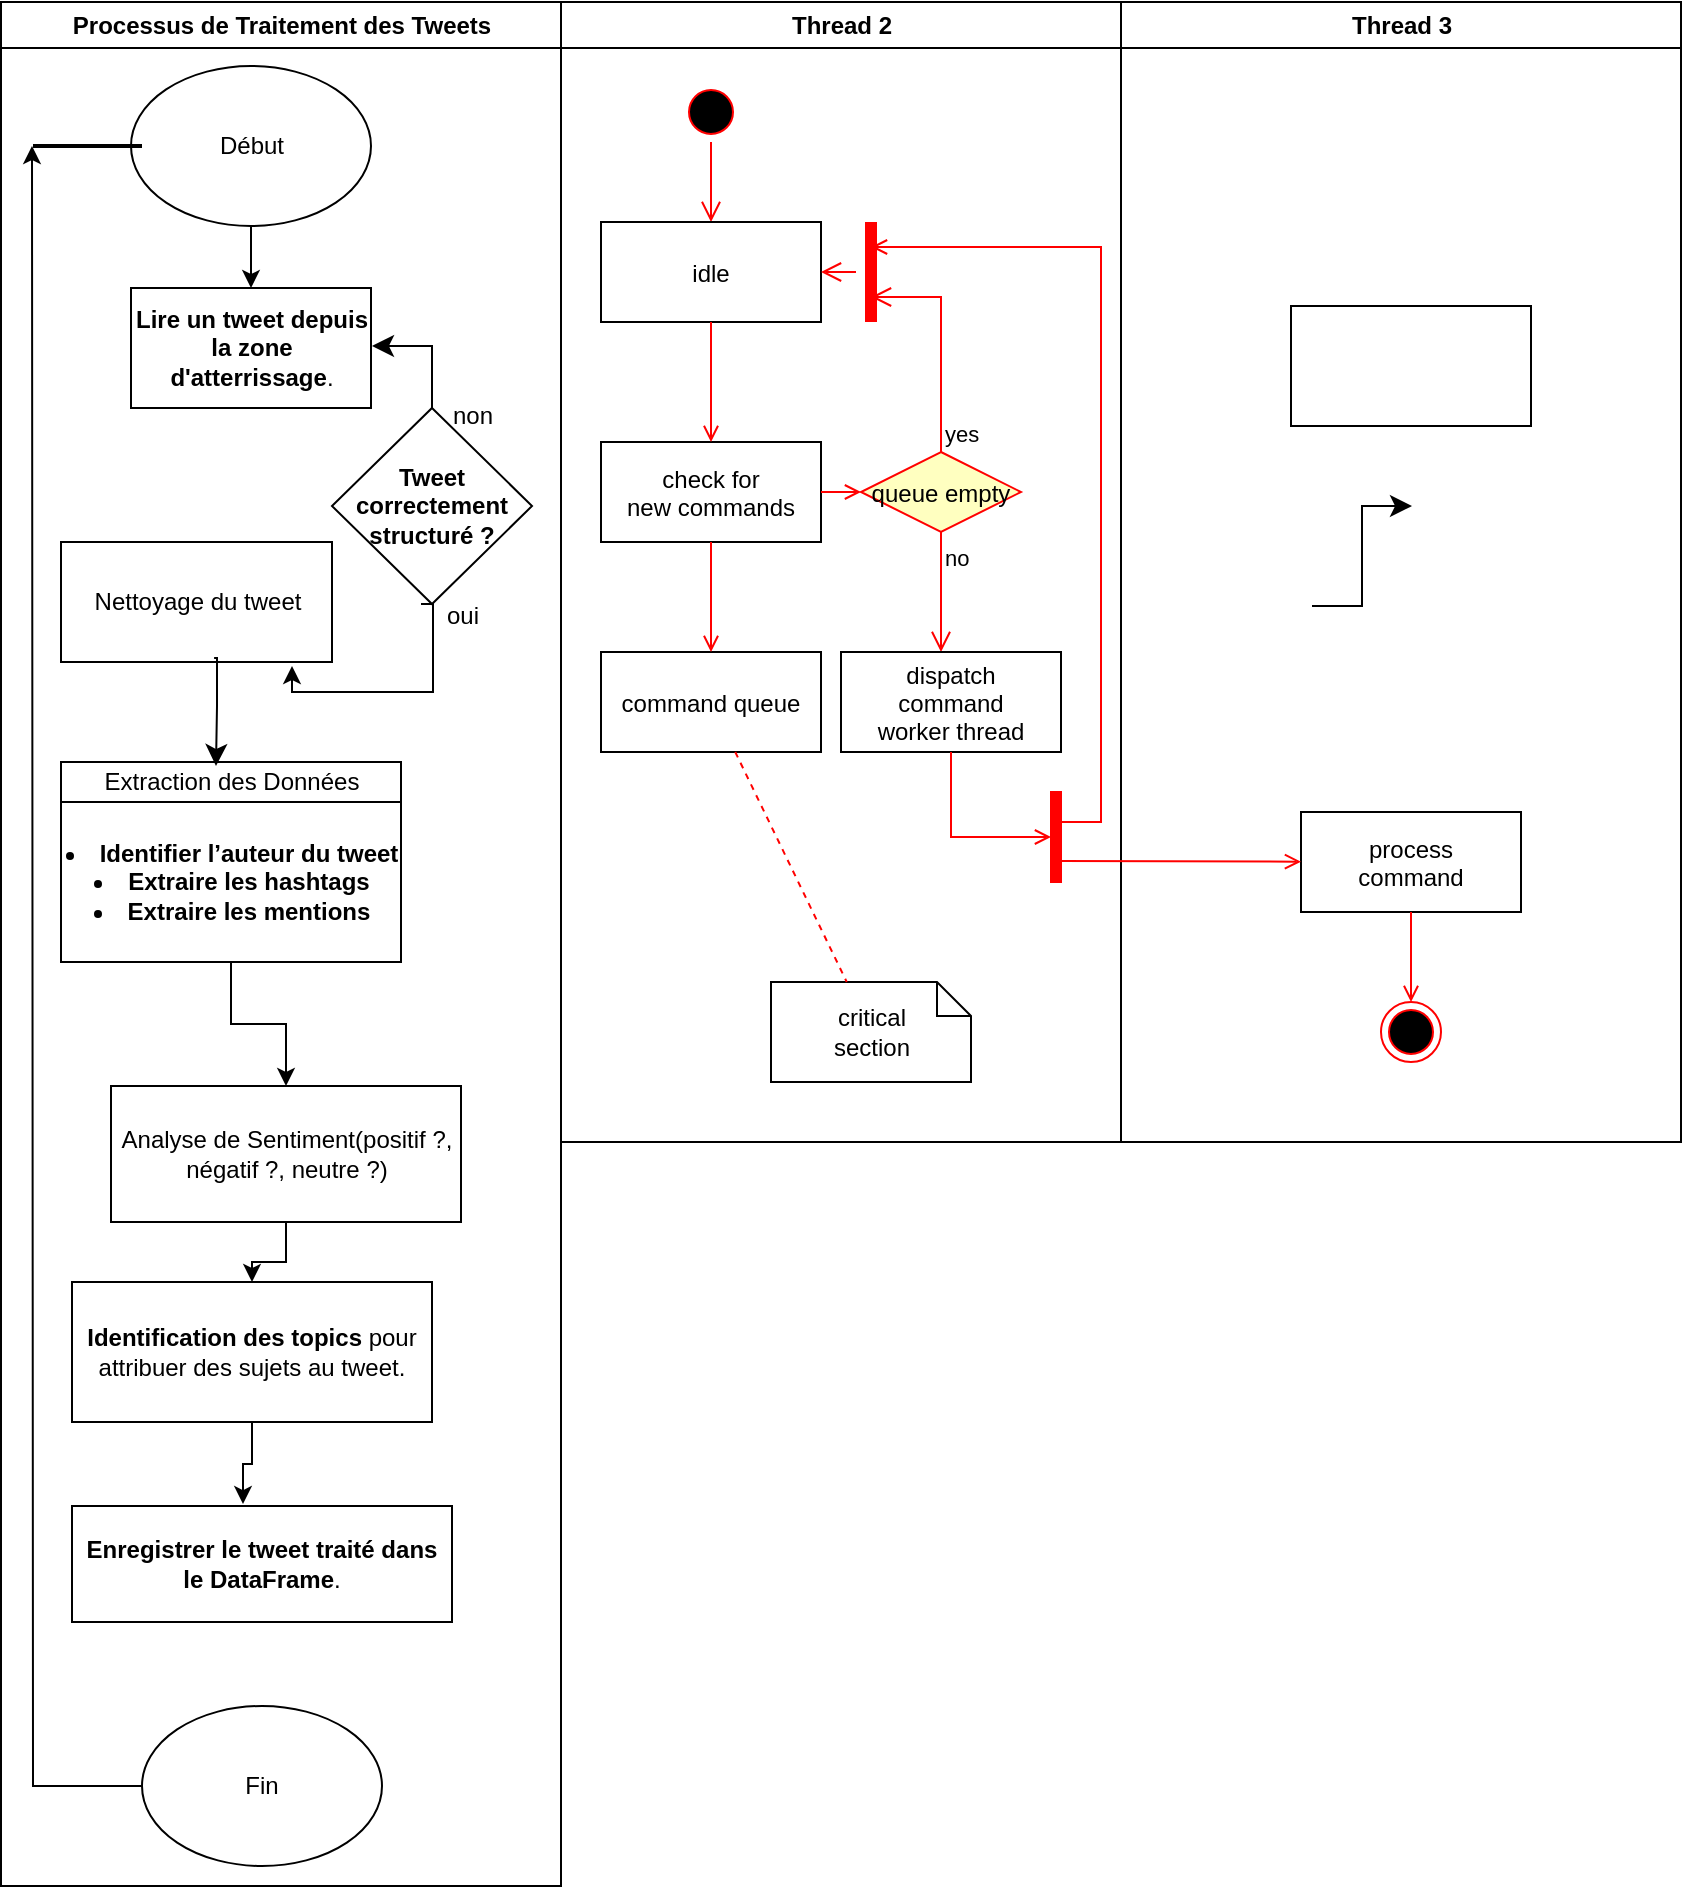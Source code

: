 <mxfile version="24.8.3">
  <diagram name="Page-1" id="e7e014a7-5840-1c2e-5031-d8a46d1fe8dd">
    <mxGraphModel dx="1195" dy="650" grid="1" gridSize="10" guides="1" tooltips="1" connect="1" arrows="1" fold="1" page="1" pageScale="1" pageWidth="1169" pageHeight="826" background="none" math="0" shadow="0">
      <root>
        <mxCell id="0" />
        <mxCell id="1" parent="0" />
        <mxCell id="2" value="Processus de Traitement des Tweets" style="swimlane;whiteSpace=wrap" parent="1" vertex="1">
          <mxGeometry x="164.5" y="128" width="280" height="942" as="geometry" />
        </mxCell>
        <mxCell id="obNz4sW9q6NuTTQlPOyx-42" style="edgeStyle=orthogonalEdgeStyle;rounded=0;orthogonalLoop=1;jettySize=auto;html=1;exitX=0;exitY=0.3;exitDx=0;exitDy=0;exitPerimeter=0;" edge="1" parent="2" source="obNz4sW9q6NuTTQlPOyx-46">
          <mxGeometry relative="1" as="geometry">
            <mxPoint x="215.5" y="322" as="sourcePoint" />
            <mxPoint x="145.5" y="332" as="targetPoint" />
            <Array as="points">
              <mxPoint x="216" y="345" />
              <mxPoint x="146" y="345" />
            </Array>
          </mxGeometry>
        </mxCell>
        <mxCell id="obNz4sW9q6NuTTQlPOyx-60" style="edgeStyle=orthogonalEdgeStyle;rounded=0;orthogonalLoop=1;jettySize=auto;html=1;exitX=0.5;exitY=1;exitDx=0;exitDy=0;entryX=0.5;entryY=0;entryDx=0;entryDy=0;" edge="1" parent="2" source="obNz4sW9q6NuTTQlPOyx-41" target="obNz4sW9q6NuTTQlPOyx-43">
          <mxGeometry relative="1" as="geometry" />
        </mxCell>
        <mxCell id="obNz4sW9q6NuTTQlPOyx-41" value="Début" style="ellipse;whiteSpace=wrap;html=1;" vertex="1" parent="2">
          <mxGeometry x="65" y="32" width="120" height="80" as="geometry" />
        </mxCell>
        <mxCell id="obNz4sW9q6NuTTQlPOyx-43" value="&lt;strong&gt;Lire un tweet depuis la zone d&#39;atterrissage&lt;/strong&gt;." style="rounded=0;whiteSpace=wrap;html=1;" vertex="1" parent="2">
          <mxGeometry x="65" y="143" width="120" height="60" as="geometry" />
        </mxCell>
        <mxCell id="obNz4sW9q6NuTTQlPOyx-44" value="&lt;strong&gt;Tweet correctement structuré ?&lt;/strong&gt;" style="rhombus;whiteSpace=wrap;html=1;" vertex="1" parent="2">
          <mxGeometry x="165.5" y="203" width="100" height="98" as="geometry" />
        </mxCell>
        <mxCell id="obNz4sW9q6NuTTQlPOyx-45" value="Nettoyage du tweet" style="rounded=0;whiteSpace=wrap;html=1;" vertex="1" parent="2">
          <mxGeometry x="30" y="270" width="135.5" height="60" as="geometry" />
        </mxCell>
        <mxCell id="obNz4sW9q6NuTTQlPOyx-46" value="oui" style="text;html=1;align=center;verticalAlign=middle;resizable=0;points=[];autosize=1;strokeColor=none;fillColor=none;" vertex="1" parent="2">
          <mxGeometry x="210" y="292" width="40" height="30" as="geometry" />
        </mxCell>
        <mxCell id="obNz4sW9q6NuTTQlPOyx-47" value="" style="edgeStyle=elbowEdgeStyle;elbow=vertical;endArrow=classic;html=1;curved=0;rounded=0;endSize=8;startSize=8;exitX=0.5;exitY=0;exitDx=0;exitDy=0;" edge="1" parent="2" source="obNz4sW9q6NuTTQlPOyx-44">
          <mxGeometry width="50" height="50" relative="1" as="geometry">
            <mxPoint x="215.5" y="212" as="sourcePoint" />
            <mxPoint x="185.5" y="172" as="targetPoint" />
            <Array as="points">
              <mxPoint x="226" y="172" />
            </Array>
          </mxGeometry>
        </mxCell>
        <mxCell id="obNz4sW9q6NuTTQlPOyx-48" value="non" style="text;html=1;align=center;verticalAlign=middle;resizable=0;points=[];autosize=1;strokeColor=none;fillColor=none;" vertex="1" parent="2">
          <mxGeometry x="215.5" y="192" width="40" height="30" as="geometry" />
        </mxCell>
        <mxCell id="obNz4sW9q6NuTTQlPOyx-50" value="Extraction des Données" style="rounded=0;whiteSpace=wrap;html=1;" vertex="1" parent="2">
          <mxGeometry x="30" y="380" width="170" height="20" as="geometry" />
        </mxCell>
        <mxCell id="obNz4sW9q6NuTTQlPOyx-52" value="" style="edgeStyle=segmentEdgeStyle;endArrow=classic;html=1;curved=0;rounded=0;endSize=8;startSize=8;exitX=0.565;exitY=0.967;exitDx=0;exitDy=0;exitPerimeter=0;" edge="1" parent="2" source="obNz4sW9q6NuTTQlPOyx-45">
          <mxGeometry width="50" height="50" relative="1" as="geometry">
            <mxPoint x="87.5" y="342" as="sourcePoint" />
            <mxPoint x="107.5" y="382" as="targetPoint" />
            <Array as="points">
              <mxPoint x="108" y="328" />
              <mxPoint x="108" y="352" />
            </Array>
          </mxGeometry>
        </mxCell>
        <mxCell id="obNz4sW9q6NuTTQlPOyx-59" style="edgeStyle=orthogonalEdgeStyle;rounded=0;orthogonalLoop=1;jettySize=auto;html=1;exitX=0.5;exitY=1;exitDx=0;exitDy=0;entryX=0.5;entryY=0;entryDx=0;entryDy=0;" edge="1" parent="2" source="obNz4sW9q6NuTTQlPOyx-55" target="obNz4sW9q6NuTTQlPOyx-56">
          <mxGeometry relative="1" as="geometry" />
        </mxCell>
        <mxCell id="obNz4sW9q6NuTTQlPOyx-55" value="&lt;li&gt;&lt;strong&gt;Identifier l’auteur du tweet&lt;/strong&gt;&lt;/li&gt;&lt;li&gt;&lt;strong&gt;Extraire les hashtags&lt;/strong&gt;&lt;/li&gt;&lt;li&gt;&lt;strong&gt;Extraire les mentions&lt;/strong&gt;&lt;/li&gt;" style="rounded=0;whiteSpace=wrap;html=1;" vertex="1" parent="2">
          <mxGeometry x="30" y="400" width="170" height="80" as="geometry" />
        </mxCell>
        <mxCell id="obNz4sW9q6NuTTQlPOyx-62" style="edgeStyle=orthogonalEdgeStyle;rounded=0;orthogonalLoop=1;jettySize=auto;html=1;entryX=0.5;entryY=0;entryDx=0;entryDy=0;" edge="1" parent="2" source="obNz4sW9q6NuTTQlPOyx-56" target="obNz4sW9q6NuTTQlPOyx-61">
          <mxGeometry relative="1" as="geometry" />
        </mxCell>
        <mxCell id="obNz4sW9q6NuTTQlPOyx-56" value="Analyse de Sentiment(positif ?, négatif ?, neutre ?)" style="rounded=0;whiteSpace=wrap;html=1;" vertex="1" parent="2">
          <mxGeometry x="55" y="542" width="175" height="68" as="geometry" />
        </mxCell>
        <mxCell id="obNz4sW9q6NuTTQlPOyx-61" value="&lt;strong&gt;Identification des topics&lt;/strong&gt; pour attribuer des sujets au tweet." style="rounded=0;whiteSpace=wrap;html=1;" vertex="1" parent="2">
          <mxGeometry x="35.5" y="640" width="180" height="70" as="geometry" />
        </mxCell>
        <mxCell id="obNz4sW9q6NuTTQlPOyx-63" value="&lt;strong&gt;Enregistrer le tweet traité dans le DataFrame&lt;/strong&gt;." style="rounded=0;whiteSpace=wrap;html=1;" vertex="1" parent="2">
          <mxGeometry x="35.5" y="752" width="190" height="58" as="geometry" />
        </mxCell>
        <mxCell id="obNz4sW9q6NuTTQlPOyx-65" style="edgeStyle=orthogonalEdgeStyle;rounded=0;orthogonalLoop=1;jettySize=auto;html=1;entryX=0.45;entryY=-0.017;entryDx=0;entryDy=0;entryPerimeter=0;" edge="1" parent="2" source="obNz4sW9q6NuTTQlPOyx-61" target="obNz4sW9q6NuTTQlPOyx-63">
          <mxGeometry relative="1" as="geometry" />
        </mxCell>
        <mxCell id="obNz4sW9q6NuTTQlPOyx-68" style="edgeStyle=orthogonalEdgeStyle;rounded=0;orthogonalLoop=1;jettySize=auto;html=1;" edge="1" parent="2" source="obNz4sW9q6NuTTQlPOyx-67">
          <mxGeometry relative="1" as="geometry">
            <mxPoint x="15.5" y="72" as="targetPoint" />
          </mxGeometry>
        </mxCell>
        <mxCell id="obNz4sW9q6NuTTQlPOyx-67" value="Fin" style="ellipse;whiteSpace=wrap;html=1;" vertex="1" parent="2">
          <mxGeometry x="70.5" y="852" width="120" height="80" as="geometry" />
        </mxCell>
        <mxCell id="obNz4sW9q6NuTTQlPOyx-72" value="" style="line;strokeWidth=2;html=1;" vertex="1" parent="2">
          <mxGeometry x="16" y="67" width="54.5" height="10" as="geometry" />
        </mxCell>
        <mxCell id="3" value="Thread 2" style="swimlane;whiteSpace=wrap" parent="1" vertex="1">
          <mxGeometry x="444.5" y="128" width="280" height="570" as="geometry" />
        </mxCell>
        <mxCell id="13" value="" style="ellipse;shape=startState;fillColor=#000000;strokeColor=#ff0000;" parent="3" vertex="1">
          <mxGeometry x="60" y="40" width="30" height="30" as="geometry" />
        </mxCell>
        <mxCell id="14" value="" style="edgeStyle=elbowEdgeStyle;elbow=horizontal;verticalAlign=bottom;endArrow=open;endSize=8;strokeColor=#FF0000;endFill=1;rounded=0" parent="3" source="13" target="15" edge="1">
          <mxGeometry x="40" y="20" as="geometry">
            <mxPoint x="55" y="90" as="targetPoint" />
          </mxGeometry>
        </mxCell>
        <mxCell id="15" value="idle" style="" parent="3" vertex="1">
          <mxGeometry x="20" y="110" width="110" height="50" as="geometry" />
        </mxCell>
        <mxCell id="16" value="check for &#xa;new commands" style="" parent="3" vertex="1">
          <mxGeometry x="20" y="220" width="110" height="50" as="geometry" />
        </mxCell>
        <mxCell id="17" value="" style="endArrow=open;strokeColor=#FF0000;endFill=1;rounded=0" parent="3" source="15" target="16" edge="1">
          <mxGeometry relative="1" as="geometry" />
        </mxCell>
        <mxCell id="18" value="command queue" style="" parent="3" vertex="1">
          <mxGeometry x="20" y="325" width="110" height="50" as="geometry" />
        </mxCell>
        <mxCell id="19" value="" style="endArrow=open;strokeColor=#FF0000;endFill=1;rounded=0" parent="3" source="16" target="18" edge="1">
          <mxGeometry relative="1" as="geometry" />
        </mxCell>
        <mxCell id="21" value="queue empty" style="rhombus;fillColor=#ffffc0;strokeColor=#ff0000;" parent="3" vertex="1">
          <mxGeometry x="150" y="225" width="80" height="40" as="geometry" />
        </mxCell>
        <mxCell id="22" value="yes" style="edgeStyle=elbowEdgeStyle;elbow=horizontal;align=left;verticalAlign=bottom;endArrow=open;endSize=8;strokeColor=#FF0000;exitX=0.5;exitY=0;endFill=1;rounded=0;entryX=0.75;entryY=0.5;entryPerimeter=0" parent="3" source="21" target="25" edge="1">
          <mxGeometry x="-1" relative="1" as="geometry">
            <mxPoint x="160" y="150" as="targetPoint" />
            <Array as="points">
              <mxPoint x="190" y="180" />
            </Array>
          </mxGeometry>
        </mxCell>
        <mxCell id="23" value="no" style="edgeStyle=elbowEdgeStyle;elbow=horizontal;align=left;verticalAlign=top;endArrow=open;endSize=8;strokeColor=#FF0000;endFill=1;rounded=0" parent="3" source="21" target="30" edge="1">
          <mxGeometry x="-1" relative="1" as="geometry">
            <mxPoint x="190" y="305" as="targetPoint" />
          </mxGeometry>
        </mxCell>
        <mxCell id="24" value="" style="endArrow=open;strokeColor=#FF0000;endFill=1;rounded=0" parent="3" source="16" target="21" edge="1">
          <mxGeometry relative="1" as="geometry" />
        </mxCell>
        <mxCell id="25" value="" style="shape=line;strokeWidth=6;strokeColor=#ff0000;rotation=90" parent="3" vertex="1">
          <mxGeometry x="130" y="127.5" width="50" height="15" as="geometry" />
        </mxCell>
        <mxCell id="26" value="" style="edgeStyle=elbowEdgeStyle;elbow=horizontal;verticalAlign=bottom;endArrow=open;endSize=8;strokeColor=#FF0000;endFill=1;rounded=0" parent="3" source="25" target="15" edge="1">
          <mxGeometry x="130" y="90" as="geometry">
            <mxPoint x="230" y="140" as="targetPoint" />
          </mxGeometry>
        </mxCell>
        <mxCell id="30" value="dispatch&#xa;command&#xa;worker thread" style="" parent="3" vertex="1">
          <mxGeometry x="140" y="325" width="110" height="50" as="geometry" />
        </mxCell>
        <mxCell id="31" value="critical&#xa;section" style="shape=note;whiteSpace=wrap;size=17" parent="3" vertex="1">
          <mxGeometry x="105" y="490" width="100" height="50" as="geometry" />
        </mxCell>
        <mxCell id="32" value="" style="endArrow=none;strokeColor=#FF0000;endFill=0;rounded=0;dashed=1" parent="3" source="18" target="31" edge="1">
          <mxGeometry relative="1" as="geometry" />
        </mxCell>
        <mxCell id="34" value="" style="whiteSpace=wrap;strokeColor=#FF0000;fillColor=#FF0000" parent="3" vertex="1">
          <mxGeometry x="245" y="395" width="5" height="45" as="geometry" />
        </mxCell>
        <mxCell id="41" value="" style="edgeStyle=elbowEdgeStyle;elbow=horizontal;entryX=0;entryY=0.5;strokeColor=#FF0000;endArrow=open;endFill=1;rounded=0" parent="3" source="30" target="34" edge="1">
          <mxGeometry width="100" height="100" relative="1" as="geometry">
            <mxPoint x="60" y="480" as="sourcePoint" />
            <mxPoint x="160" y="380" as="targetPoint" />
            <Array as="points">
              <mxPoint x="195" y="400" />
            </Array>
          </mxGeometry>
        </mxCell>
        <mxCell id="4" value="Thread 3" style="swimlane;whiteSpace=wrap" parent="1" vertex="1">
          <mxGeometry x="724.5" y="128" width="280" height="570" as="geometry" />
        </mxCell>
        <mxCell id="33" value="process&#xa;command" style="" parent="4" vertex="1">
          <mxGeometry x="90" y="405" width="110" height="50" as="geometry" />
        </mxCell>
        <mxCell id="35" value="" style="edgeStyle=elbowEdgeStyle;elbow=horizontal;strokeColor=#FF0000;endArrow=open;endFill=1;rounded=0;entryX=0.25;entryY=0.5;entryPerimeter=0" parent="4" target="25" edge="1">
          <mxGeometry width="100" height="100" relative="1" as="geometry">
            <mxPoint x="-30" y="410" as="sourcePoint" />
            <mxPoint x="-120" y="120" as="targetPoint" />
            <Array as="points">
              <mxPoint x="-10" y="135" />
            </Array>
          </mxGeometry>
        </mxCell>
        <mxCell id="37" value="" style="edgeStyle=none;strokeColor=#FF0000;endArrow=open;endFill=1;rounded=0" parent="4" target="33" edge="1">
          <mxGeometry width="100" height="100" relative="1" as="geometry">
            <mxPoint x="-30" y="429.5" as="sourcePoint" />
            <mxPoint x="90" y="429.5" as="targetPoint" />
          </mxGeometry>
        </mxCell>
        <mxCell id="38" value="" style="ellipse;shape=endState;fillColor=#000000;strokeColor=#ff0000" parent="4" vertex="1">
          <mxGeometry x="130" y="500" width="30" height="30" as="geometry" />
        </mxCell>
        <mxCell id="39" value="" style="endArrow=open;strokeColor=#FF0000;endFill=1;rounded=0" parent="4" source="33" target="38" edge="1">
          <mxGeometry relative="1" as="geometry" />
        </mxCell>
        <mxCell id="obNz4sW9q6NuTTQlPOyx-49" value="" style="rounded=0;whiteSpace=wrap;html=1;" vertex="1" parent="4">
          <mxGeometry x="85" y="152" width="120" height="60" as="geometry" />
        </mxCell>
        <mxCell id="obNz4sW9q6NuTTQlPOyx-51" value="" style="edgeStyle=elbowEdgeStyle;elbow=horizontal;endArrow=classic;html=1;curved=0;rounded=0;endSize=8;startSize=8;" edge="1" parent="4">
          <mxGeometry width="50" height="50" relative="1" as="geometry">
            <mxPoint x="95.5" y="302" as="sourcePoint" />
            <mxPoint x="145.5" y="252" as="targetPoint" />
          </mxGeometry>
        </mxCell>
      </root>
    </mxGraphModel>
  </diagram>
</mxfile>
